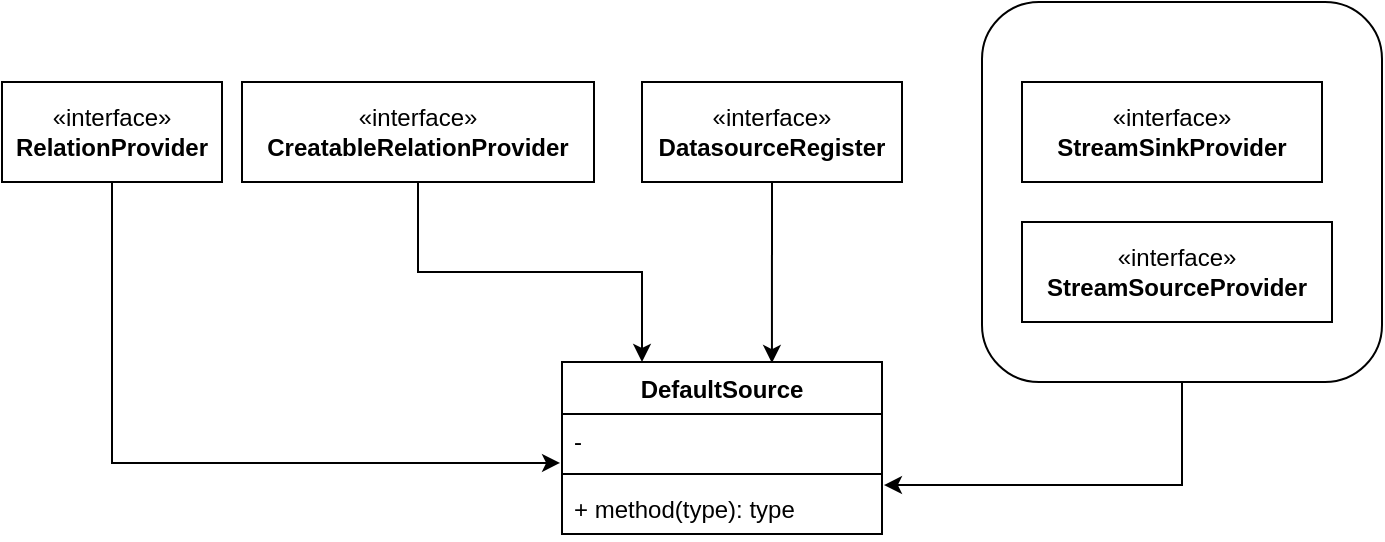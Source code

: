 <mxfile version="21.5.0" type="github">
  <diagram name="Page-1" id="tiECHeyfkjVGIfnojf0j">
    <mxGraphModel dx="1229" dy="836" grid="1" gridSize="10" guides="1" tooltips="1" connect="1" arrows="1" fold="1" page="1" pageScale="1" pageWidth="827" pageHeight="1169" math="0" shadow="0">
      <root>
        <mxCell id="0" />
        <mxCell id="1" parent="0" />
        <mxCell id="netaxYqDcQG4w5ra4QfN-16" style="edgeStyle=orthogonalEdgeStyle;rounded=0;orthogonalLoop=1;jettySize=auto;html=1;entryX=1.006;entryY=0.058;entryDx=0;entryDy=0;entryPerimeter=0;" edge="1" parent="1" source="netaxYqDcQG4w5ra4QfN-15" target="netaxYqDcQG4w5ra4QfN-4">
          <mxGeometry relative="1" as="geometry" />
        </mxCell>
        <mxCell id="netaxYqDcQG4w5ra4QfN-15" value="" style="rounded=1;whiteSpace=wrap;html=1;" vertex="1" parent="1">
          <mxGeometry x="570" y="120" width="200" height="190" as="geometry" />
        </mxCell>
        <mxCell id="netaxYqDcQG4w5ra4QfN-1" value="DefaultSource" style="swimlane;fontStyle=1;align=center;verticalAlign=top;childLayout=stackLayout;horizontal=1;startSize=26;horizontalStack=0;resizeParent=1;resizeParentMax=0;resizeLast=0;collapsible=1;marginBottom=0;whiteSpace=wrap;html=1;" vertex="1" parent="1">
          <mxGeometry x="360" y="300" width="160" height="86" as="geometry">
            <mxRectangle x="290" y="150" width="120" height="30" as="alternateBounds" />
          </mxGeometry>
        </mxCell>
        <mxCell id="netaxYqDcQG4w5ra4QfN-2" value="-" style="text;strokeColor=none;fillColor=none;align=left;verticalAlign=top;spacingLeft=4;spacingRight=4;overflow=hidden;rotatable=0;points=[[0,0.5],[1,0.5]];portConstraint=eastwest;whiteSpace=wrap;html=1;" vertex="1" parent="netaxYqDcQG4w5ra4QfN-1">
          <mxGeometry y="26" width="160" height="26" as="geometry" />
        </mxCell>
        <mxCell id="netaxYqDcQG4w5ra4QfN-3" value="" style="line;strokeWidth=1;fillColor=none;align=left;verticalAlign=middle;spacingTop=-1;spacingLeft=3;spacingRight=3;rotatable=0;labelPosition=right;points=[];portConstraint=eastwest;strokeColor=inherit;" vertex="1" parent="netaxYqDcQG4w5ra4QfN-1">
          <mxGeometry y="52" width="160" height="8" as="geometry" />
        </mxCell>
        <mxCell id="netaxYqDcQG4w5ra4QfN-4" value="+ method(type): type" style="text;strokeColor=none;fillColor=none;align=left;verticalAlign=top;spacingLeft=4;spacingRight=4;overflow=hidden;rotatable=0;points=[[0,0.5],[1,0.5]];portConstraint=eastwest;whiteSpace=wrap;html=1;" vertex="1" parent="netaxYqDcQG4w5ra4QfN-1">
          <mxGeometry y="60" width="160" height="26" as="geometry" />
        </mxCell>
        <mxCell id="netaxYqDcQG4w5ra4QfN-12" style="edgeStyle=orthogonalEdgeStyle;rounded=0;orthogonalLoop=1;jettySize=auto;html=1;exitX=0.5;exitY=1;exitDx=0;exitDy=0;entryX=-0.006;entryY=0.942;entryDx=0;entryDy=0;entryPerimeter=0;" edge="1" parent="1" source="netaxYqDcQG4w5ra4QfN-5" target="netaxYqDcQG4w5ra4QfN-2">
          <mxGeometry relative="1" as="geometry" />
        </mxCell>
        <mxCell id="netaxYqDcQG4w5ra4QfN-5" value="«interface»&lt;br&gt;&lt;b&gt;RelationProvider&lt;/b&gt;" style="html=1;whiteSpace=wrap;" vertex="1" parent="1">
          <mxGeometry x="80" y="160" width="110" height="50" as="geometry" />
        </mxCell>
        <mxCell id="netaxYqDcQG4w5ra4QfN-13" style="edgeStyle=orthogonalEdgeStyle;rounded=0;orthogonalLoop=1;jettySize=auto;html=1;exitX=0.5;exitY=1;exitDx=0;exitDy=0;entryX=0.25;entryY=0;entryDx=0;entryDy=0;" edge="1" parent="1" source="netaxYqDcQG4w5ra4QfN-6" target="netaxYqDcQG4w5ra4QfN-1">
          <mxGeometry relative="1" as="geometry" />
        </mxCell>
        <mxCell id="netaxYqDcQG4w5ra4QfN-6" value="«interface»&lt;br&gt;&lt;b&gt;CreatableRelationProvider&lt;/b&gt;" style="html=1;whiteSpace=wrap;" vertex="1" parent="1">
          <mxGeometry x="200" y="160" width="176" height="50" as="geometry" />
        </mxCell>
        <mxCell id="netaxYqDcQG4w5ra4QfN-9" value="«interface»&lt;br&gt;&lt;b&gt;StreamSourceProvider&lt;/b&gt;" style="html=1;whiteSpace=wrap;" vertex="1" parent="1">
          <mxGeometry x="590" y="230" width="155" height="50" as="geometry" />
        </mxCell>
        <mxCell id="netaxYqDcQG4w5ra4QfN-10" value="«interface»&lt;br&gt;&lt;b&gt;StreamSinkProvider&lt;/b&gt;" style="html=1;whiteSpace=wrap;" vertex="1" parent="1">
          <mxGeometry x="590" y="160" width="150" height="50" as="geometry" />
        </mxCell>
        <mxCell id="netaxYqDcQG4w5ra4QfN-14" style="edgeStyle=orthogonalEdgeStyle;rounded=0;orthogonalLoop=1;jettySize=auto;html=1;exitX=0.5;exitY=1;exitDx=0;exitDy=0;entryX=0.656;entryY=0.006;entryDx=0;entryDy=0;entryPerimeter=0;" edge="1" parent="1" source="netaxYqDcQG4w5ra4QfN-11" target="netaxYqDcQG4w5ra4QfN-1">
          <mxGeometry relative="1" as="geometry" />
        </mxCell>
        <mxCell id="netaxYqDcQG4w5ra4QfN-11" value="«interface»&lt;br&gt;&lt;b&gt;DatasourceRegister&lt;/b&gt;" style="html=1;whiteSpace=wrap;" vertex="1" parent="1">
          <mxGeometry x="400" y="160" width="130" height="50" as="geometry" />
        </mxCell>
      </root>
    </mxGraphModel>
  </diagram>
</mxfile>
